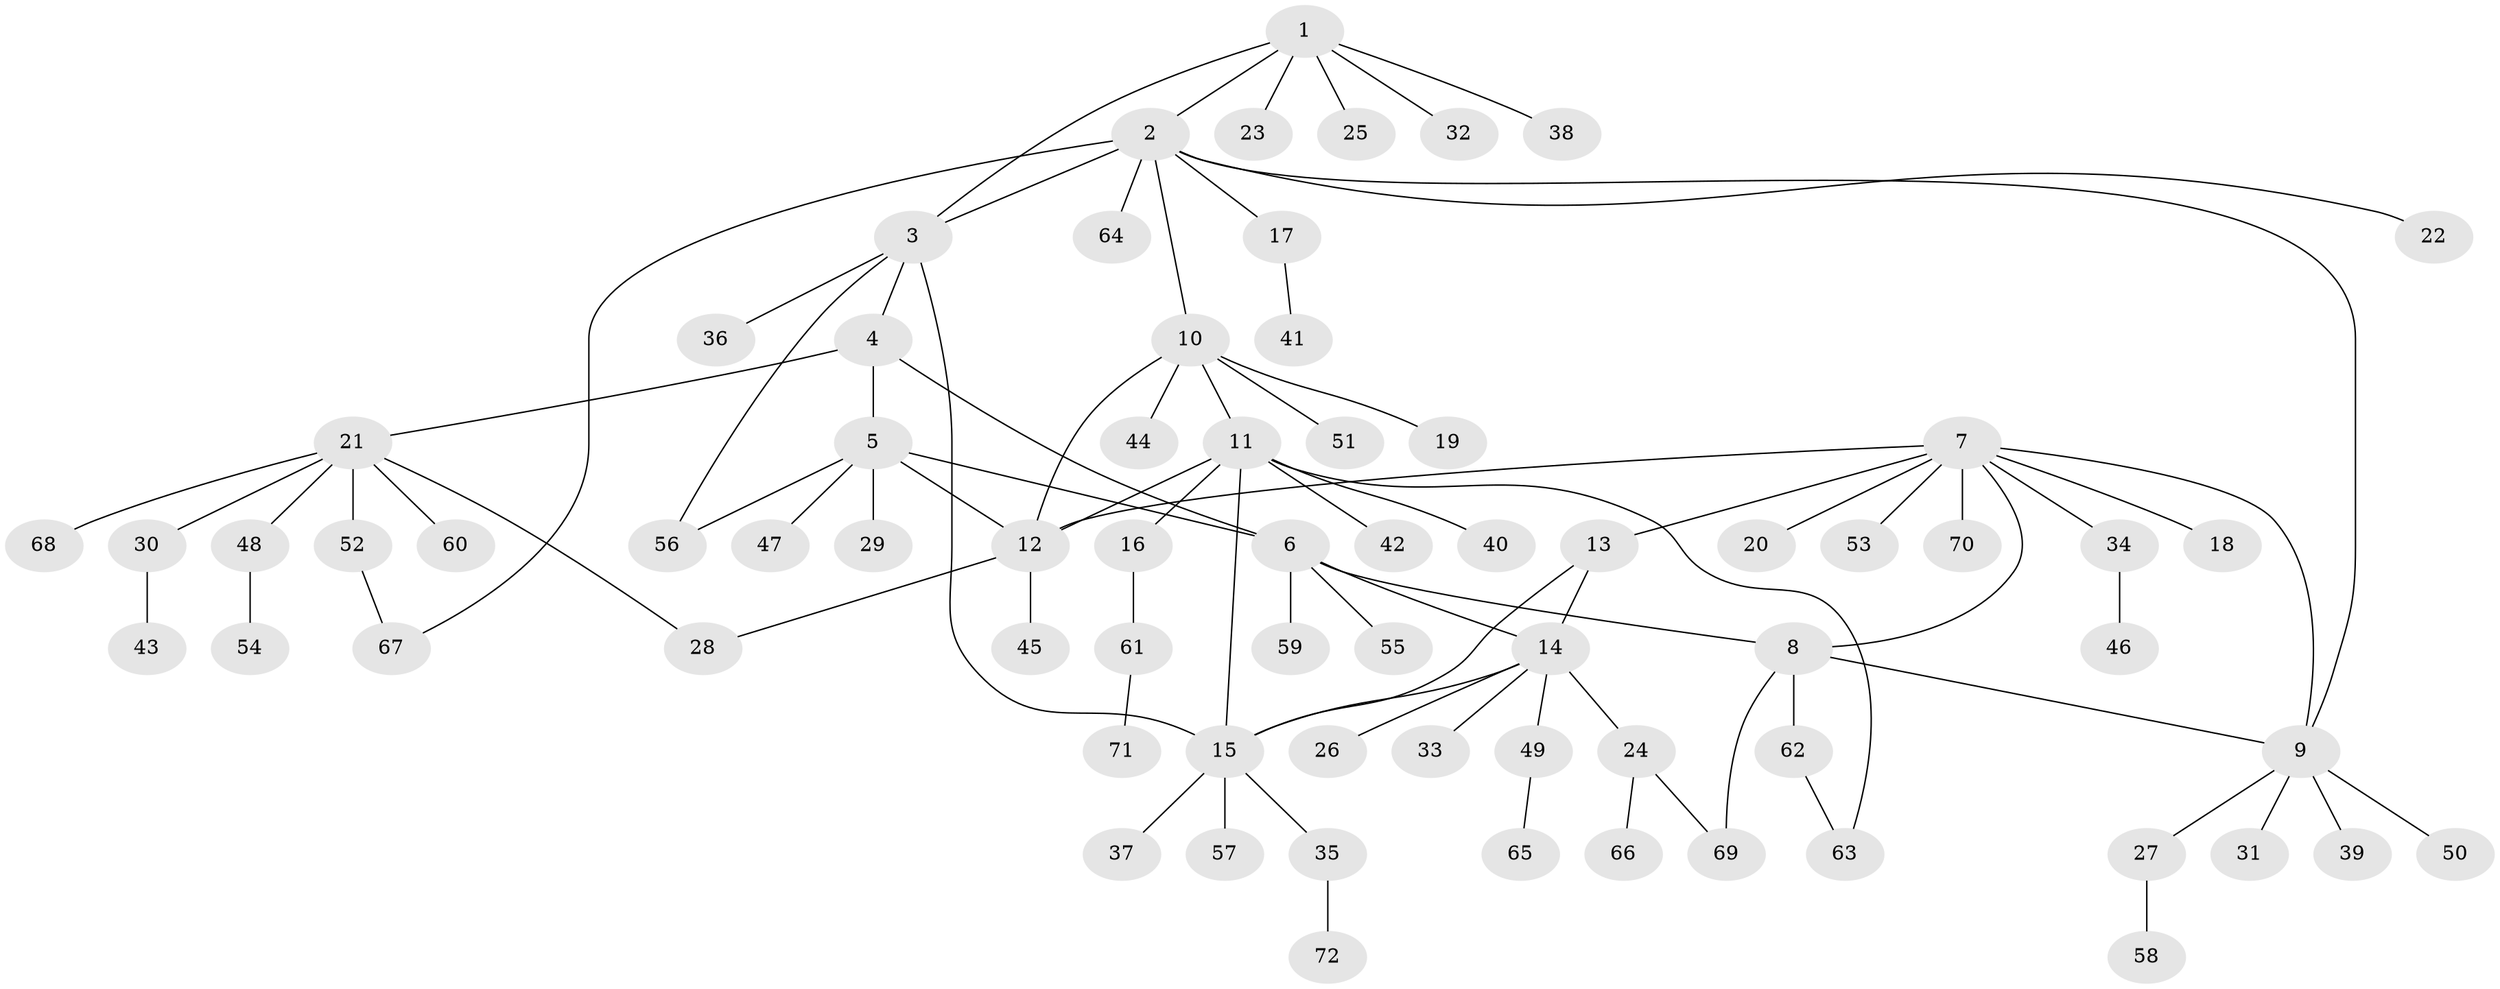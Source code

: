// coarse degree distribution, {1: 0.5714285714285714, 4: 0.14285714285714285, 5: 0.09523809523809523, 7: 0.09523809523809523, 3: 0.09523809523809523}
// Generated by graph-tools (version 1.1) at 2025/57/03/04/25 21:57:12]
// undirected, 72 vertices, 87 edges
graph export_dot {
graph [start="1"]
  node [color=gray90,style=filled];
  1;
  2;
  3;
  4;
  5;
  6;
  7;
  8;
  9;
  10;
  11;
  12;
  13;
  14;
  15;
  16;
  17;
  18;
  19;
  20;
  21;
  22;
  23;
  24;
  25;
  26;
  27;
  28;
  29;
  30;
  31;
  32;
  33;
  34;
  35;
  36;
  37;
  38;
  39;
  40;
  41;
  42;
  43;
  44;
  45;
  46;
  47;
  48;
  49;
  50;
  51;
  52;
  53;
  54;
  55;
  56;
  57;
  58;
  59;
  60;
  61;
  62;
  63;
  64;
  65;
  66;
  67;
  68;
  69;
  70;
  71;
  72;
  1 -- 2;
  1 -- 3;
  1 -- 23;
  1 -- 25;
  1 -- 32;
  1 -- 38;
  2 -- 3;
  2 -- 9;
  2 -- 10;
  2 -- 17;
  2 -- 22;
  2 -- 64;
  2 -- 67;
  3 -- 4;
  3 -- 15;
  3 -- 36;
  3 -- 56;
  4 -- 5;
  4 -- 6;
  4 -- 21;
  5 -- 6;
  5 -- 12;
  5 -- 29;
  5 -- 47;
  5 -- 56;
  6 -- 8;
  6 -- 14;
  6 -- 55;
  6 -- 59;
  7 -- 8;
  7 -- 9;
  7 -- 12;
  7 -- 13;
  7 -- 18;
  7 -- 20;
  7 -- 34;
  7 -- 53;
  7 -- 70;
  8 -- 9;
  8 -- 62;
  8 -- 69;
  9 -- 27;
  9 -- 31;
  9 -- 39;
  9 -- 50;
  10 -- 11;
  10 -- 12;
  10 -- 19;
  10 -- 44;
  10 -- 51;
  11 -- 12;
  11 -- 15;
  11 -- 16;
  11 -- 40;
  11 -- 42;
  11 -- 63;
  12 -- 28;
  12 -- 45;
  13 -- 14;
  13 -- 15;
  14 -- 15;
  14 -- 24;
  14 -- 26;
  14 -- 33;
  14 -- 49;
  15 -- 35;
  15 -- 37;
  15 -- 57;
  16 -- 61;
  17 -- 41;
  21 -- 28;
  21 -- 30;
  21 -- 48;
  21 -- 52;
  21 -- 60;
  21 -- 68;
  24 -- 66;
  24 -- 69;
  27 -- 58;
  30 -- 43;
  34 -- 46;
  35 -- 72;
  48 -- 54;
  49 -- 65;
  52 -- 67;
  61 -- 71;
  62 -- 63;
}
